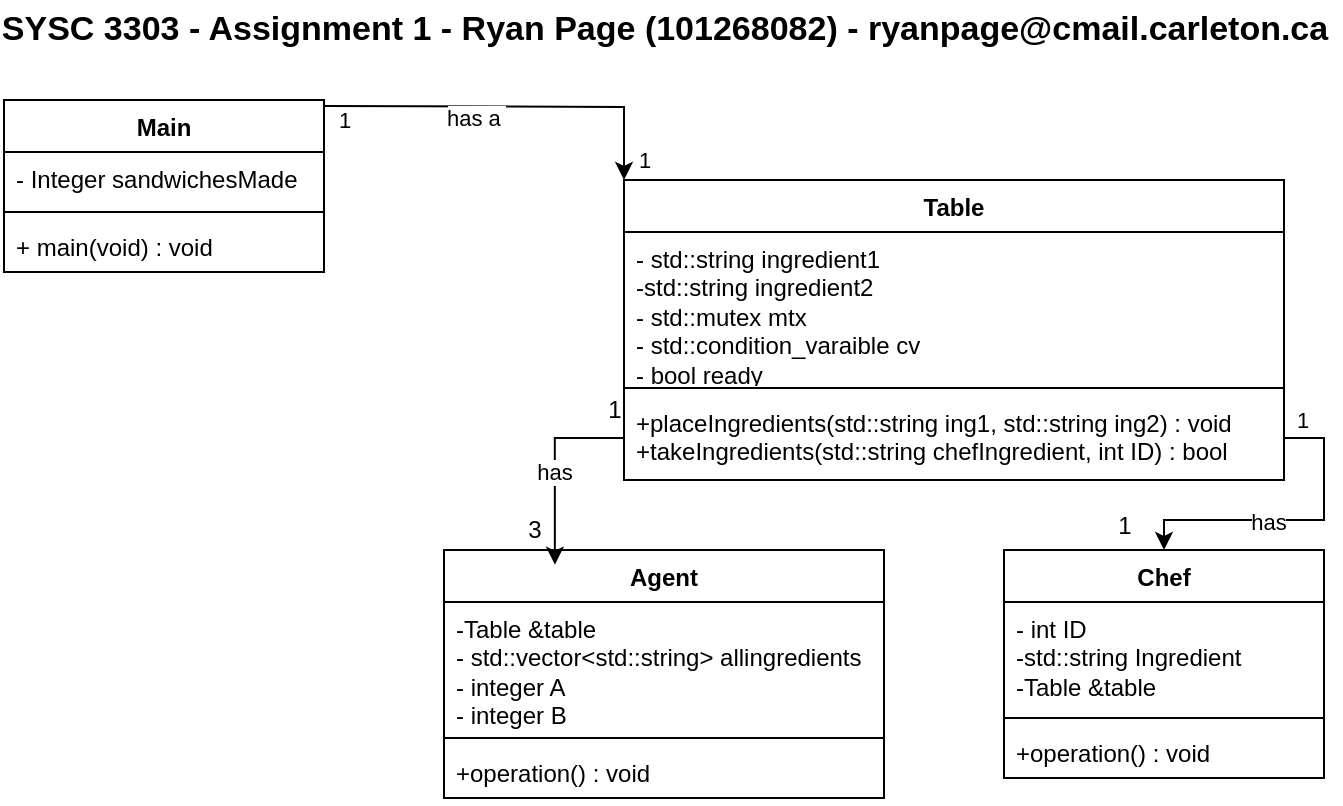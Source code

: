 <mxfile version="26.0.8">
  <diagram name="Page-1" id="ZSVEzQEbr1GEPm9KRiSd">
    <mxGraphModel dx="1046" dy="1658" grid="1" gridSize="10" guides="1" tooltips="1" connect="1" arrows="1" fold="1" page="1" pageScale="1" pageWidth="850" pageHeight="1100" math="0" shadow="0">
      <root>
        <mxCell id="0" />
        <mxCell id="1" parent="0" />
        <mxCell id="LpoR4m5lkPdNdfOJKDF--1" value="Chef" style="swimlane;fontStyle=1;align=center;verticalAlign=top;childLayout=stackLayout;horizontal=1;startSize=26;horizontalStack=0;resizeParent=1;resizeParentMax=0;resizeLast=0;collapsible=1;marginBottom=0;whiteSpace=wrap;html=1;" parent="1" vertex="1">
          <mxGeometry x="540" y="315" width="160" height="114" as="geometry" />
        </mxCell>
        <mxCell id="LpoR4m5lkPdNdfOJKDF--2" value="- int ID&lt;div&gt;-std::string Ingredient&lt;/div&gt;&lt;div&gt;-Table &amp;amp;table&amp;nbsp;&lt;/div&gt;" style="text;strokeColor=none;fillColor=none;align=left;verticalAlign=top;spacingLeft=4;spacingRight=4;overflow=hidden;rotatable=0;points=[[0,0.5],[1,0.5]];portConstraint=eastwest;whiteSpace=wrap;html=1;" parent="LpoR4m5lkPdNdfOJKDF--1" vertex="1">
          <mxGeometry y="26" width="160" height="54" as="geometry" />
        </mxCell>
        <mxCell id="LpoR4m5lkPdNdfOJKDF--3" value="" style="line;strokeWidth=1;fillColor=none;align=left;verticalAlign=middle;spacingTop=-1;spacingLeft=3;spacingRight=3;rotatable=0;labelPosition=right;points=[];portConstraint=eastwest;strokeColor=inherit;" parent="LpoR4m5lkPdNdfOJKDF--1" vertex="1">
          <mxGeometry y="80" width="160" height="8" as="geometry" />
        </mxCell>
        <mxCell id="LpoR4m5lkPdNdfOJKDF--4" value="+operation() : void" style="text;strokeColor=none;fillColor=none;align=left;verticalAlign=top;spacingLeft=4;spacingRight=4;overflow=hidden;rotatable=0;points=[[0,0.5],[1,0.5]];portConstraint=eastwest;whiteSpace=wrap;html=1;" parent="LpoR4m5lkPdNdfOJKDF--1" vertex="1">
          <mxGeometry y="88" width="160" height="26" as="geometry" />
        </mxCell>
        <mxCell id="LpoR4m5lkPdNdfOJKDF--5" value="Agent" style="swimlane;fontStyle=1;align=center;verticalAlign=top;childLayout=stackLayout;horizontal=1;startSize=26;horizontalStack=0;resizeParent=1;resizeParentMax=0;resizeLast=0;collapsible=1;marginBottom=0;whiteSpace=wrap;html=1;" parent="1" vertex="1">
          <mxGeometry x="260" y="315" width="220" height="124" as="geometry" />
        </mxCell>
        <mxCell id="LpoR4m5lkPdNdfOJKDF--6" value="-Table &amp;amp;table&lt;div&gt;- std::vector&amp;lt;std::string&amp;gt; allingredients&lt;/div&gt;&lt;div&gt;- integer A&lt;/div&gt;&lt;div&gt;- integer B&lt;/div&gt;" style="text;strokeColor=none;fillColor=none;align=left;verticalAlign=top;spacingLeft=4;spacingRight=4;overflow=hidden;rotatable=0;points=[[0,0.5],[1,0.5]];portConstraint=eastwest;whiteSpace=wrap;html=1;" parent="LpoR4m5lkPdNdfOJKDF--5" vertex="1">
          <mxGeometry y="26" width="220" height="64" as="geometry" />
        </mxCell>
        <mxCell id="LpoR4m5lkPdNdfOJKDF--7" value="" style="line;strokeWidth=1;fillColor=none;align=left;verticalAlign=middle;spacingTop=-1;spacingLeft=3;spacingRight=3;rotatable=0;labelPosition=right;points=[];portConstraint=eastwest;strokeColor=inherit;" parent="LpoR4m5lkPdNdfOJKDF--5" vertex="1">
          <mxGeometry y="90" width="220" height="8" as="geometry" />
        </mxCell>
        <mxCell id="LpoR4m5lkPdNdfOJKDF--8" value="+operation() : void" style="text;strokeColor=none;fillColor=none;align=left;verticalAlign=top;spacingLeft=4;spacingRight=4;overflow=hidden;rotatable=0;points=[[0,0.5],[1,0.5]];portConstraint=eastwest;whiteSpace=wrap;html=1;" parent="LpoR4m5lkPdNdfOJKDF--5" vertex="1">
          <mxGeometry y="98" width="220" height="26" as="geometry" />
        </mxCell>
        <mxCell id="LpoR4m5lkPdNdfOJKDF--9" value="Table" style="swimlane;fontStyle=1;align=center;verticalAlign=top;childLayout=stackLayout;horizontal=1;startSize=26;horizontalStack=0;resizeParent=1;resizeParentMax=0;resizeLast=0;collapsible=1;marginBottom=0;whiteSpace=wrap;html=1;" parent="1" vertex="1">
          <mxGeometry x="350" y="130" width="330" height="150" as="geometry" />
        </mxCell>
        <mxCell id="LpoR4m5lkPdNdfOJKDF--10" value="- std::string ingredient1&lt;div&gt;-std::string ingredient2&lt;br&gt;&lt;div&gt;- std::mutex mtx&lt;/div&gt;&lt;div&gt;- std::condition_varaible cv&lt;/div&gt;&lt;div&gt;- bool ready&lt;/div&gt;&lt;/div&gt;" style="text;strokeColor=none;fillColor=none;align=left;verticalAlign=top;spacingLeft=4;spacingRight=4;overflow=hidden;rotatable=0;points=[[0,0.5],[1,0.5]];portConstraint=eastwest;whiteSpace=wrap;html=1;" parent="LpoR4m5lkPdNdfOJKDF--9" vertex="1">
          <mxGeometry y="26" width="330" height="74" as="geometry" />
        </mxCell>
        <mxCell id="LpoR4m5lkPdNdfOJKDF--11" value="" style="line;strokeWidth=1;fillColor=none;align=left;verticalAlign=middle;spacingTop=-1;spacingLeft=3;spacingRight=3;rotatable=0;labelPosition=right;points=[];portConstraint=eastwest;strokeColor=inherit;" parent="LpoR4m5lkPdNdfOJKDF--9" vertex="1">
          <mxGeometry y="100" width="330" height="8" as="geometry" />
        </mxCell>
        <mxCell id="LpoR4m5lkPdNdfOJKDF--12" value="+placeIngredients(std::string ing1, std::string ing2) : void&lt;div&gt;+takeIngredients(std::string chefIngredient, int ID) : bool&lt;/div&gt;" style="text;strokeColor=none;fillColor=none;align=left;verticalAlign=top;spacingLeft=4;spacingRight=4;overflow=hidden;rotatable=0;points=[[0,0.5],[1,0.5]];portConstraint=eastwest;whiteSpace=wrap;html=1;" parent="LpoR4m5lkPdNdfOJKDF--9" vertex="1">
          <mxGeometry y="108" width="330" height="42" as="geometry" />
        </mxCell>
        <mxCell id="LpoR4m5lkPdNdfOJKDF--17" style="edgeStyle=orthogonalEdgeStyle;rounded=0;orthogonalLoop=1;jettySize=auto;html=1;exitX=1;exitY=0.25;exitDx=0;exitDy=0;entryX=0;entryY=0;entryDx=0;entryDy=0;" parent="1" target="LpoR4m5lkPdNdfOJKDF--9" edge="1">
          <mxGeometry relative="1" as="geometry">
            <mxPoint x="200" y="93" as="sourcePoint" />
          </mxGeometry>
        </mxCell>
        <mxCell id="LpoR4m5lkPdNdfOJKDF--20" value="has a&amp;nbsp;" style="edgeLabel;html=1;align=center;verticalAlign=middle;resizable=0;points=[];" parent="LpoR4m5lkPdNdfOJKDF--17" vertex="1" connectable="0">
          <mxGeometry x="-0.193" y="-5" relative="1" as="geometry">
            <mxPoint as="offset" />
          </mxGeometry>
        </mxCell>
        <mxCell id="LpoR4m5lkPdNdfOJKDF--21" value="1" style="edgeLabel;html=1;align=center;verticalAlign=middle;resizable=0;points=[];" parent="LpoR4m5lkPdNdfOJKDF--17" vertex="1" connectable="0">
          <mxGeometry x="0.86" y="-3" relative="1" as="geometry">
            <mxPoint x="13" y="3" as="offset" />
          </mxGeometry>
        </mxCell>
        <mxCell id="LpoR4m5lkPdNdfOJKDF--22" value="1" style="edgeLabel;html=1;align=center;verticalAlign=middle;resizable=0;points=[];" parent="LpoR4m5lkPdNdfOJKDF--17" vertex="1" connectable="0">
          <mxGeometry x="-0.766" y="-7" relative="1" as="geometry">
            <mxPoint x="-12" as="offset" />
          </mxGeometry>
        </mxCell>
        <mxCell id="LpoR4m5lkPdNdfOJKDF--23" style="edgeStyle=orthogonalEdgeStyle;rounded=0;orthogonalLoop=1;jettySize=auto;html=1;exitX=0;exitY=0.5;exitDx=0;exitDy=0;entryX=0.252;entryY=0.059;entryDx=0;entryDy=0;entryPerimeter=0;" parent="1" source="LpoR4m5lkPdNdfOJKDF--12" target="LpoR4m5lkPdNdfOJKDF--5" edge="1">
          <mxGeometry relative="1" as="geometry" />
        </mxCell>
        <mxCell id="LpoR4m5lkPdNdfOJKDF--29" value="has" style="edgeLabel;html=1;align=center;verticalAlign=middle;resizable=0;points=[];" parent="LpoR4m5lkPdNdfOJKDF--23" vertex="1" connectable="0">
          <mxGeometry x="0.056" y="-1" relative="1" as="geometry">
            <mxPoint as="offset" />
          </mxGeometry>
        </mxCell>
        <mxCell id="LpoR4m5lkPdNdfOJKDF--24" value="1" style="text;html=1;align=center;verticalAlign=middle;resizable=0;points=[];autosize=1;strokeColor=none;fillColor=none;" parent="1" vertex="1">
          <mxGeometry x="330" y="230" width="30" height="30" as="geometry" />
        </mxCell>
        <mxCell id="LpoR4m5lkPdNdfOJKDF--25" value="&lt;div&gt;3&lt;/div&gt;" style="text;html=1;align=center;verticalAlign=middle;resizable=0;points=[];autosize=1;strokeColor=none;fillColor=none;" parent="1" vertex="1">
          <mxGeometry x="290" y="290" width="30" height="30" as="geometry" />
        </mxCell>
        <mxCell id="LpoR4m5lkPdNdfOJKDF--30" style="edgeStyle=orthogonalEdgeStyle;rounded=0;orthogonalLoop=1;jettySize=auto;html=1;exitX=1;exitY=0.5;exitDx=0;exitDy=0;entryX=0.5;entryY=0;entryDx=0;entryDy=0;" parent="1" source="LpoR4m5lkPdNdfOJKDF--12" target="LpoR4m5lkPdNdfOJKDF--1" edge="1">
          <mxGeometry relative="1" as="geometry" />
        </mxCell>
        <mxCell id="LpoR4m5lkPdNdfOJKDF--31" value="has" style="edgeLabel;html=1;align=center;verticalAlign=middle;resizable=0;points=[];" parent="LpoR4m5lkPdNdfOJKDF--30" vertex="1" connectable="0">
          <mxGeometry x="0.144" y="1" relative="1" as="geometry">
            <mxPoint as="offset" />
          </mxGeometry>
        </mxCell>
        <mxCell id="LpoR4m5lkPdNdfOJKDF--32" value="&lt;div&gt;1&lt;/div&gt;" style="edgeLabel;html=1;align=center;verticalAlign=middle;resizable=0;points=[];" parent="LpoR4m5lkPdNdfOJKDF--30" vertex="1" connectable="0">
          <mxGeometry x="-0.894" y="9" relative="1" as="geometry">
            <mxPoint as="offset" />
          </mxGeometry>
        </mxCell>
        <mxCell id="LpoR4m5lkPdNdfOJKDF--33" value="1" style="text;html=1;align=center;verticalAlign=middle;resizable=0;points=[];autosize=1;strokeColor=none;fillColor=none;" parent="1" vertex="1">
          <mxGeometry x="585" y="288" width="30" height="30" as="geometry" />
        </mxCell>
        <mxCell id="LpoR4m5lkPdNdfOJKDF--38" value="Main" style="swimlane;fontStyle=1;align=center;verticalAlign=top;childLayout=stackLayout;horizontal=1;startSize=26;horizontalStack=0;resizeParent=1;resizeParentMax=0;resizeLast=0;collapsible=1;marginBottom=0;whiteSpace=wrap;html=1;" parent="1" vertex="1">
          <mxGeometry x="40" y="90" width="160" height="86" as="geometry" />
        </mxCell>
        <mxCell id="LpoR4m5lkPdNdfOJKDF--39" value="- Integer sandwichesMade" style="text;strokeColor=none;fillColor=none;align=left;verticalAlign=top;spacingLeft=4;spacingRight=4;overflow=hidden;rotatable=0;points=[[0,0.5],[1,0.5]];portConstraint=eastwest;whiteSpace=wrap;html=1;" parent="LpoR4m5lkPdNdfOJKDF--38" vertex="1">
          <mxGeometry y="26" width="160" height="26" as="geometry" />
        </mxCell>
        <mxCell id="LpoR4m5lkPdNdfOJKDF--40" value="" style="line;strokeWidth=1;fillColor=none;align=left;verticalAlign=middle;spacingTop=-1;spacingLeft=3;spacingRight=3;rotatable=0;labelPosition=right;points=[];portConstraint=eastwest;strokeColor=inherit;" parent="LpoR4m5lkPdNdfOJKDF--38" vertex="1">
          <mxGeometry y="52" width="160" height="8" as="geometry" />
        </mxCell>
        <mxCell id="LpoR4m5lkPdNdfOJKDF--41" value="+ main(void) : void" style="text;strokeColor=none;fillColor=none;align=left;verticalAlign=top;spacingLeft=4;spacingRight=4;overflow=hidden;rotatable=0;points=[[0,0.5],[1,0.5]];portConstraint=eastwest;whiteSpace=wrap;html=1;" parent="LpoR4m5lkPdNdfOJKDF--38" vertex="1">
          <mxGeometry y="60" width="160" height="26" as="geometry" />
        </mxCell>
        <mxCell id="yKvS4i9XTC1oNtKTVlKr-1" value="SYSC 3303 - Assignment 1 - Ryan Page (101268082) - ryanpage@cmail.carleton.ca" style="text;html=1;align=center;verticalAlign=middle;resizable=0;points=[];autosize=1;strokeColor=none;fillColor=none;fontSize=17;fontStyle=1" vertex="1" parent="1">
          <mxGeometry x="40" y="40" width="660" height="30" as="geometry" />
        </mxCell>
      </root>
    </mxGraphModel>
  </diagram>
</mxfile>
